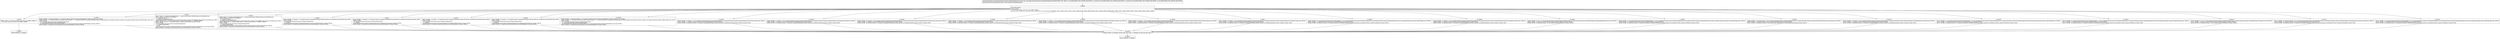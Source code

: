 digraph "CFG forcom.google.android.gms.dynamic.IFragmentWrapper.Stub.zza(ILandroid\/os\/Parcel;Landroid\/os\/Parcel;I)Z" {
Node_0 [shape=record,label="{0\:\ 0x0000|MTH_ENTER_BLOCK\l|0x0000: SWITCH  \l  (r1 I:?[int, float, boolean, short, byte, char, OBJECT, ARRAY])\l k:[2, 3, 4, 5, 6, 7, 8, 9, 10, 11, 12, 13, 14, 15, 16, 17, 18, 19, 20, 21, 22, 23, 24, 25, 26, 27] t:[0x013c, 0x0131, 0x0126, 0x011b, 0x0110, 0x0105, 0x00fa, 0x00ef, 0x00e4, 0x00d9, 0x00cd, 0x00c1, 0x00b5, 0x00a9, 0x009d, 0x0091, 0x0085, 0x0079, 0x0069, 0x005d, 0x0051, 0x0045, 0x0039, 0x0029, 0x0015, 0x0005] \l}"];
Node_1 [shape=record,label="{1\:\ 0x0003|0x0003: CONST  (r1 I:?[int, float, boolean, short, byte, char, OBJECT, ARRAY]) = \l  (0 ?[int, float, boolean, short, byte, char, OBJECT, ARRAY])\l \l}"];
Node_2 [shape=record,label="{2\:\ 0x0004|0x0004: RETURN  (r1 I:boolean) \l}"];
Node_3 [shape=record,label="{3\:\ 0x0005|0x0005: INVOKE  (r1 I:android.os.IBinder) = (r2 I:android.os.Parcel) android.os.Parcel.readStrongBinder():android.os.IBinder type: VIRTUAL \l0x0009: INVOKE  (r1 I:com.google.android.gms.dynamic.IObjectWrapper) = (r1 I:android.os.IBinder) com.google.android.gms.dynamic.IObjectWrapper.Stub.asInterface(android.os.IBinder):com.google.android.gms.dynamic.IObjectWrapper type: STATIC \l0x000d: INVOKE  \l  (r0 I:com.google.android.gms.dynamic.IFragmentWrapper$Stub)\l  (r1 I:com.google.android.gms.dynamic.IObjectWrapper)\l com.google.android.gms.dynamic.IFragmentWrapper.Stub.zzb(com.google.android.gms.dynamic.IObjectWrapper):void type: VIRTUAL \l0x0010: INVOKE  (r3 I:android.os.Parcel) android.os.Parcel.writeNoException():void type: VIRTUAL \l}"];
Node_4 [shape=record,label="{4\:\ 0x0015|0x0015: SGET  (r1 I:android.os.Parcelable$Creator) =  android.content.Intent.CREATOR android.os.Parcelable$Creator \l0x0017: INVOKE  (r1 I:android.os.Parcelable) = \l  (r2 I:android.os.Parcel)\l  (r1 I:android.os.Parcelable$Creator)\l com.google.android.gms.internal.common.zzc.zza(android.os.Parcel, android.os.Parcelable$Creator):android.os.Parcelable type: STATIC \l0x001b: CHECK_CAST  (r1 I:android.content.Intent) = (android.content.Intent) (r1 I:?[OBJECT, ARRAY]) \l0x001d: INVOKE  (r2 I:int) = (r2 I:android.os.Parcel) android.os.Parcel.readInt():int type: VIRTUAL \l0x0021: INVOKE  \l  (r0 I:com.google.android.gms.dynamic.IFragmentWrapper$Stub)\l  (r1 I:android.content.Intent)\l  (r2 I:int)\l com.google.android.gms.dynamic.IFragmentWrapper.Stub.startActivityForResult(android.content.Intent, int):void type: VIRTUAL \l0x0024: INVOKE  (r3 I:android.os.Parcel) android.os.Parcel.writeNoException():void type: VIRTUAL \l}"];
Node_5 [shape=record,label="{5\:\ 0x0029|0x0029: SGET  (r1 I:android.os.Parcelable$Creator) =  android.content.Intent.CREATOR android.os.Parcelable$Creator \l0x002b: INVOKE  (r1 I:android.os.Parcelable) = \l  (r2 I:android.os.Parcel)\l  (r1 I:android.os.Parcelable$Creator)\l com.google.android.gms.internal.common.zzc.zza(android.os.Parcel, android.os.Parcelable$Creator):android.os.Parcelable type: STATIC \l0x002f: CHECK_CAST  (r1 I:android.content.Intent) = (android.content.Intent) (r1 I:?[OBJECT, ARRAY]) \l0x0031: INVOKE  \l  (r0 I:com.google.android.gms.dynamic.IFragmentWrapper$Stub)\l  (r1 I:android.content.Intent)\l com.google.android.gms.dynamic.IFragmentWrapper.Stub.startActivity(android.content.Intent):void type: VIRTUAL \l0x0034: INVOKE  (r3 I:android.os.Parcel) android.os.Parcel.writeNoException():void type: VIRTUAL \l}"];
Node_6 [shape=record,label="{6\:\ 0x0039|0x0039: INVOKE  (r1 I:boolean) = (r2 I:android.os.Parcel) com.google.android.gms.internal.common.zzc.zza(android.os.Parcel):boolean type: STATIC \l0x003d: INVOKE  \l  (r0 I:com.google.android.gms.dynamic.IFragmentWrapper$Stub)\l  (r1 I:boolean)\l com.google.android.gms.dynamic.IFragmentWrapper.Stub.setUserVisibleHint(boolean):void type: VIRTUAL \l0x0040: INVOKE  (r3 I:android.os.Parcel) android.os.Parcel.writeNoException():void type: VIRTUAL \l}"];
Node_7 [shape=record,label="{7\:\ 0x0045|0x0045: INVOKE  (r1 I:boolean) = (r2 I:android.os.Parcel) com.google.android.gms.internal.common.zzc.zza(android.os.Parcel):boolean type: STATIC \l0x0049: INVOKE  \l  (r0 I:com.google.android.gms.dynamic.IFragmentWrapper$Stub)\l  (r1 I:boolean)\l com.google.android.gms.dynamic.IFragmentWrapper.Stub.setRetainInstance(boolean):void type: VIRTUAL \l0x004c: INVOKE  (r3 I:android.os.Parcel) android.os.Parcel.writeNoException():void type: VIRTUAL \l}"];
Node_8 [shape=record,label="{8\:\ 0x0051|0x0051: INVOKE  (r1 I:boolean) = (r2 I:android.os.Parcel) com.google.android.gms.internal.common.zzc.zza(android.os.Parcel):boolean type: STATIC \l0x0055: INVOKE  \l  (r0 I:com.google.android.gms.dynamic.IFragmentWrapper$Stub)\l  (r1 I:boolean)\l com.google.android.gms.dynamic.IFragmentWrapper.Stub.setMenuVisibility(boolean):void type: VIRTUAL \l0x0058: INVOKE  (r3 I:android.os.Parcel) android.os.Parcel.writeNoException():void type: VIRTUAL \l}"];
Node_9 [shape=record,label="{9\:\ 0x005d|0x005d: INVOKE  (r1 I:boolean) = (r2 I:android.os.Parcel) com.google.android.gms.internal.common.zzc.zza(android.os.Parcel):boolean type: STATIC \l0x0061: INVOKE  \l  (r0 I:com.google.android.gms.dynamic.IFragmentWrapper$Stub)\l  (r1 I:boolean)\l com.google.android.gms.dynamic.IFragmentWrapper.Stub.setHasOptionsMenu(boolean):void type: VIRTUAL \l0x0064: INVOKE  (r3 I:android.os.Parcel) android.os.Parcel.writeNoException():void type: VIRTUAL \l}"];
Node_10 [shape=record,label="{10\:\ 0x0069|0x0069: INVOKE  (r1 I:android.os.IBinder) = (r2 I:android.os.Parcel) android.os.Parcel.readStrongBinder():android.os.IBinder type: VIRTUAL \l0x006d: INVOKE  (r1 I:com.google.android.gms.dynamic.IObjectWrapper) = (r1 I:android.os.IBinder) com.google.android.gms.dynamic.IObjectWrapper.Stub.asInterface(android.os.IBinder):com.google.android.gms.dynamic.IObjectWrapper type: STATIC \l0x0071: INVOKE  \l  (r0 I:com.google.android.gms.dynamic.IFragmentWrapper$Stub)\l  (r1 I:com.google.android.gms.dynamic.IObjectWrapper)\l com.google.android.gms.dynamic.IFragmentWrapper.Stub.zza(com.google.android.gms.dynamic.IObjectWrapper):void type: VIRTUAL \l0x0074: INVOKE  (r3 I:android.os.Parcel) android.os.Parcel.writeNoException():void type: VIRTUAL \l}"];
Node_11 [shape=record,label="{11\:\ 0x0079|0x0079: INVOKE  (r1 I:boolean) = (r0 I:com.google.android.gms.dynamic.IFragmentWrapper$Stub) com.google.android.gms.dynamic.IFragmentWrapper.Stub.isVisible():boolean type: VIRTUAL \l0x007d: INVOKE  (r3 I:android.os.Parcel) android.os.Parcel.writeNoException():void type: VIRTUAL \l0x0080: INVOKE  (r3 I:android.os.Parcel), (r1 I:boolean) com.google.android.gms.internal.common.zzc.writeBoolean(android.os.Parcel, boolean):void type: STATIC \l}"];
Node_12 [shape=record,label="{12\:\ 0x0085|0x0085: INVOKE  (r1 I:boolean) = (r0 I:com.google.android.gms.dynamic.IFragmentWrapper$Stub) com.google.android.gms.dynamic.IFragmentWrapper.Stub.isResumed():boolean type: VIRTUAL \l0x0089: INVOKE  (r3 I:android.os.Parcel) android.os.Parcel.writeNoException():void type: VIRTUAL \l0x008c: INVOKE  (r3 I:android.os.Parcel), (r1 I:boolean) com.google.android.gms.internal.common.zzc.writeBoolean(android.os.Parcel, boolean):void type: STATIC \l}"];
Node_13 [shape=record,label="{13\:\ 0x0091|0x0091: INVOKE  (r1 I:boolean) = (r0 I:com.google.android.gms.dynamic.IFragmentWrapper$Stub) com.google.android.gms.dynamic.IFragmentWrapper.Stub.isRemoving():boolean type: VIRTUAL \l0x0095: INVOKE  (r3 I:android.os.Parcel) android.os.Parcel.writeNoException():void type: VIRTUAL \l0x0098: INVOKE  (r3 I:android.os.Parcel), (r1 I:boolean) com.google.android.gms.internal.common.zzc.writeBoolean(android.os.Parcel, boolean):void type: STATIC \l}"];
Node_14 [shape=record,label="{14\:\ 0x009d|0x009d: INVOKE  (r1 I:boolean) = (r0 I:com.google.android.gms.dynamic.IFragmentWrapper$Stub) com.google.android.gms.dynamic.IFragmentWrapper.Stub.isInLayout():boolean type: VIRTUAL \l0x00a1: INVOKE  (r3 I:android.os.Parcel) android.os.Parcel.writeNoException():void type: VIRTUAL \l0x00a4: INVOKE  (r3 I:android.os.Parcel), (r1 I:boolean) com.google.android.gms.internal.common.zzc.writeBoolean(android.os.Parcel, boolean):void type: STATIC \l}"];
Node_15 [shape=record,label="{15\:\ 0x00a9|0x00a9: INVOKE  (r1 I:boolean) = (r0 I:com.google.android.gms.dynamic.IFragmentWrapper$Stub) com.google.android.gms.dynamic.IFragmentWrapper.Stub.isHidden():boolean type: VIRTUAL \l0x00ad: INVOKE  (r3 I:android.os.Parcel) android.os.Parcel.writeNoException():void type: VIRTUAL \l0x00b0: INVOKE  (r3 I:android.os.Parcel), (r1 I:boolean) com.google.android.gms.internal.common.zzc.writeBoolean(android.os.Parcel, boolean):void type: STATIC \l}"];
Node_16 [shape=record,label="{16\:\ 0x00b5|0x00b5: INVOKE  (r1 I:boolean) = (r0 I:com.google.android.gms.dynamic.IFragmentWrapper$Stub) com.google.android.gms.dynamic.IFragmentWrapper.Stub.isDetached():boolean type: VIRTUAL \l0x00b9: INVOKE  (r3 I:android.os.Parcel) android.os.Parcel.writeNoException():void type: VIRTUAL \l0x00bc: INVOKE  (r3 I:android.os.Parcel), (r1 I:boolean) com.google.android.gms.internal.common.zzc.writeBoolean(android.os.Parcel, boolean):void type: STATIC \l}"];
Node_17 [shape=record,label="{17\:\ 0x00c1|0x00c1: INVOKE  (r1 I:boolean) = (r0 I:com.google.android.gms.dynamic.IFragmentWrapper$Stub) com.google.android.gms.dynamic.IFragmentWrapper.Stub.isAdded():boolean type: VIRTUAL \l0x00c5: INVOKE  (r3 I:android.os.Parcel) android.os.Parcel.writeNoException():void type: VIRTUAL \l0x00c8: INVOKE  (r3 I:android.os.Parcel), (r1 I:boolean) com.google.android.gms.internal.common.zzc.writeBoolean(android.os.Parcel, boolean):void type: STATIC \l}"];
Node_18 [shape=record,label="{18\:\ 0x00cd|0x00cd: INVOKE  (r1 I:com.google.android.gms.dynamic.IObjectWrapper) = (r0 I:com.google.android.gms.dynamic.IFragmentWrapper$Stub) com.google.android.gms.dynamic.IFragmentWrapper.Stub.zzai():com.google.android.gms.dynamic.IObjectWrapper type: VIRTUAL \l0x00d1: INVOKE  (r3 I:android.os.Parcel) android.os.Parcel.writeNoException():void type: VIRTUAL \l0x00d4: INVOKE  (r3 I:android.os.Parcel), (r1 I:android.os.IInterface) com.google.android.gms.internal.common.zzc.zza(android.os.Parcel, android.os.IInterface):void type: STATIC \l}"];
Node_19 [shape=record,label="{19\:\ 0x00d9|0x00d9: INVOKE  (r1 I:boolean) = (r0 I:com.google.android.gms.dynamic.IFragmentWrapper$Stub) com.google.android.gms.dynamic.IFragmentWrapper.Stub.getUserVisibleHint():boolean type: VIRTUAL \l0x00dd: INVOKE  (r3 I:android.os.Parcel) android.os.Parcel.writeNoException():void type: VIRTUAL \l0x00e0: INVOKE  (r3 I:android.os.Parcel), (r1 I:boolean) com.google.android.gms.internal.common.zzc.writeBoolean(android.os.Parcel, boolean):void type: STATIC \l}"];
Node_20 [shape=record,label="{20\:\ 0x00e4|0x00e4: INVOKE  (r1 I:int) = (r0 I:com.google.android.gms.dynamic.IFragmentWrapper$Stub) com.google.android.gms.dynamic.IFragmentWrapper.Stub.getTargetRequestCode():int type: VIRTUAL \l0x00e8: INVOKE  (r3 I:android.os.Parcel) android.os.Parcel.writeNoException():void type: VIRTUAL \l0x00eb: INVOKE  (r3 I:android.os.Parcel), (r1 I:int) android.os.Parcel.writeInt(int):void type: VIRTUAL \l}"];
Node_21 [shape=record,label="{21\:\ 0x00ef|0x00ef: INVOKE  (r1 I:com.google.android.gms.dynamic.IFragmentWrapper) = (r0 I:com.google.android.gms.dynamic.IFragmentWrapper$Stub) com.google.android.gms.dynamic.IFragmentWrapper.Stub.zzah():com.google.android.gms.dynamic.IFragmentWrapper type: VIRTUAL \l0x00f3: INVOKE  (r3 I:android.os.Parcel) android.os.Parcel.writeNoException():void type: VIRTUAL \l0x00f6: INVOKE  (r3 I:android.os.Parcel), (r1 I:android.os.IInterface) com.google.android.gms.internal.common.zzc.zza(android.os.Parcel, android.os.IInterface):void type: STATIC \l}"];
Node_22 [shape=record,label="{22\:\ 0x00fa|0x00fa: INVOKE  (r1 I:java.lang.String) = (r0 I:com.google.android.gms.dynamic.IFragmentWrapper$Stub) com.google.android.gms.dynamic.IFragmentWrapper.Stub.getTag():java.lang.String type: VIRTUAL \l0x00fe: INVOKE  (r3 I:android.os.Parcel) android.os.Parcel.writeNoException():void type: VIRTUAL \l0x0101: INVOKE  (r3 I:android.os.Parcel), (r1 I:java.lang.String) android.os.Parcel.writeString(java.lang.String):void type: VIRTUAL \l}"];
Node_23 [shape=record,label="{23\:\ 0x0105|0x0105: INVOKE  (r1 I:boolean) = (r0 I:com.google.android.gms.dynamic.IFragmentWrapper$Stub) com.google.android.gms.dynamic.IFragmentWrapper.Stub.getRetainInstance():boolean type: VIRTUAL \l0x0109: INVOKE  (r3 I:android.os.Parcel) android.os.Parcel.writeNoException():void type: VIRTUAL \l0x010c: INVOKE  (r3 I:android.os.Parcel), (r1 I:boolean) com.google.android.gms.internal.common.zzc.writeBoolean(android.os.Parcel, boolean):void type: STATIC \l}"];
Node_24 [shape=record,label="{24\:\ 0x0110|0x0110: INVOKE  (r1 I:com.google.android.gms.dynamic.IObjectWrapper) = (r0 I:com.google.android.gms.dynamic.IFragmentWrapper$Stub) com.google.android.gms.dynamic.IFragmentWrapper.Stub.zzag():com.google.android.gms.dynamic.IObjectWrapper type: VIRTUAL \l0x0114: INVOKE  (r3 I:android.os.Parcel) android.os.Parcel.writeNoException():void type: VIRTUAL \l0x0117: INVOKE  (r3 I:android.os.Parcel), (r1 I:android.os.IInterface) com.google.android.gms.internal.common.zzc.zza(android.os.Parcel, android.os.IInterface):void type: STATIC \l}"];
Node_25 [shape=record,label="{25\:\ 0x011b|0x011b: INVOKE  (r1 I:com.google.android.gms.dynamic.IFragmentWrapper) = (r0 I:com.google.android.gms.dynamic.IFragmentWrapper$Stub) com.google.android.gms.dynamic.IFragmentWrapper.Stub.zzaf():com.google.android.gms.dynamic.IFragmentWrapper type: VIRTUAL \l0x011f: INVOKE  (r3 I:android.os.Parcel) android.os.Parcel.writeNoException():void type: VIRTUAL \l0x0122: INVOKE  (r3 I:android.os.Parcel), (r1 I:android.os.IInterface) com.google.android.gms.internal.common.zzc.zza(android.os.Parcel, android.os.IInterface):void type: STATIC \l}"];
Node_26 [shape=record,label="{26\:\ 0x0126|0x0126: INVOKE  (r1 I:int) = (r0 I:com.google.android.gms.dynamic.IFragmentWrapper$Stub) com.google.android.gms.dynamic.IFragmentWrapper.Stub.getId():int type: VIRTUAL \l0x012a: INVOKE  (r3 I:android.os.Parcel) android.os.Parcel.writeNoException():void type: VIRTUAL \l0x012d: INVOKE  (r3 I:android.os.Parcel), (r1 I:int) android.os.Parcel.writeInt(int):void type: VIRTUAL \l}"];
Node_27 [shape=record,label="{27\:\ 0x0131|0x0131: INVOKE  (r1 I:android.os.Bundle) = (r0 I:com.google.android.gms.dynamic.IFragmentWrapper$Stub) com.google.android.gms.dynamic.IFragmentWrapper.Stub.getArguments():android.os.Bundle type: VIRTUAL \l0x0135: INVOKE  (r3 I:android.os.Parcel) android.os.Parcel.writeNoException():void type: VIRTUAL \l0x0138: INVOKE  (r3 I:android.os.Parcel), (r1 I:android.os.Parcelable) com.google.android.gms.internal.common.zzc.zzb(android.os.Parcel, android.os.Parcelable):void type: STATIC \l}"];
Node_28 [shape=record,label="{28\:\ 0x013c|0x013c: INVOKE  (r1 I:com.google.android.gms.dynamic.IObjectWrapper) = (r0 I:com.google.android.gms.dynamic.IFragmentWrapper$Stub) com.google.android.gms.dynamic.IFragmentWrapper.Stub.zzae():com.google.android.gms.dynamic.IObjectWrapper type: VIRTUAL \l0x0140: INVOKE  (r3 I:android.os.Parcel) android.os.Parcel.writeNoException():void type: VIRTUAL \l0x0143: INVOKE  (r3 I:android.os.Parcel), (r1 I:android.os.IInterface) com.google.android.gms.internal.common.zzc.zza(android.os.Parcel, android.os.IInterface):void type: STATIC \l}"];
Node_29 [shape=record,label="{29\:\ 0x0146|0x0146: CONST  (r1 I:?[boolean, int, float, short, byte, char]) = (1 ?[boolean, int, float, short, byte, char]) \l}"];
Node_30 [shape=record,label="{30\:\ 0x0147|0x0147: RETURN  (r1 I:boolean) \l}"];
MethodNode[shape=record,label="{protected final boolean com.google.android.gms.dynamic.IFragmentWrapper.Stub.zza((r0 'this' I:com.google.android.gms.dynamic.IFragmentWrapper$Stub A[IMMUTABLE_TYPE, THIS]), (r1 I:int A[IMMUTABLE_TYPE, METHOD_ARGUMENT]), (r2 I:android.os.Parcel A[IMMUTABLE_TYPE, METHOD_ARGUMENT]), (r3 I:android.os.Parcel A[IMMUTABLE_TYPE, METHOD_ARGUMENT]), (r4 I:int A[IMMUTABLE_TYPE, METHOD_ARGUMENT]))  | Annotation[SYSTEM, dalvik.annotation.Throws, \{value=[android.os.RemoteException]\}]\l}"];
MethodNode -> Node_0;
Node_0 -> Node_1;
Node_0 -> Node_3;
Node_0 -> Node_4;
Node_0 -> Node_5;
Node_0 -> Node_6;
Node_0 -> Node_7;
Node_0 -> Node_8;
Node_0 -> Node_9;
Node_0 -> Node_10;
Node_0 -> Node_11;
Node_0 -> Node_12;
Node_0 -> Node_13;
Node_0 -> Node_14;
Node_0 -> Node_15;
Node_0 -> Node_16;
Node_0 -> Node_17;
Node_0 -> Node_18;
Node_0 -> Node_19;
Node_0 -> Node_20;
Node_0 -> Node_21;
Node_0 -> Node_22;
Node_0 -> Node_23;
Node_0 -> Node_24;
Node_0 -> Node_25;
Node_0 -> Node_26;
Node_0 -> Node_27;
Node_0 -> Node_28;
Node_1 -> Node_2;
Node_3 -> Node_29;
Node_4 -> Node_29;
Node_5 -> Node_29;
Node_6 -> Node_29;
Node_7 -> Node_29;
Node_8 -> Node_29;
Node_9 -> Node_29;
Node_10 -> Node_29;
Node_11 -> Node_29;
Node_12 -> Node_29;
Node_13 -> Node_29;
Node_14 -> Node_29;
Node_15 -> Node_29;
Node_16 -> Node_29;
Node_17 -> Node_29;
Node_18 -> Node_29;
Node_19 -> Node_29;
Node_20 -> Node_29;
Node_21 -> Node_29;
Node_22 -> Node_29;
Node_23 -> Node_29;
Node_24 -> Node_29;
Node_25 -> Node_29;
Node_26 -> Node_29;
Node_27 -> Node_29;
Node_28 -> Node_29;
Node_29 -> Node_30;
}

